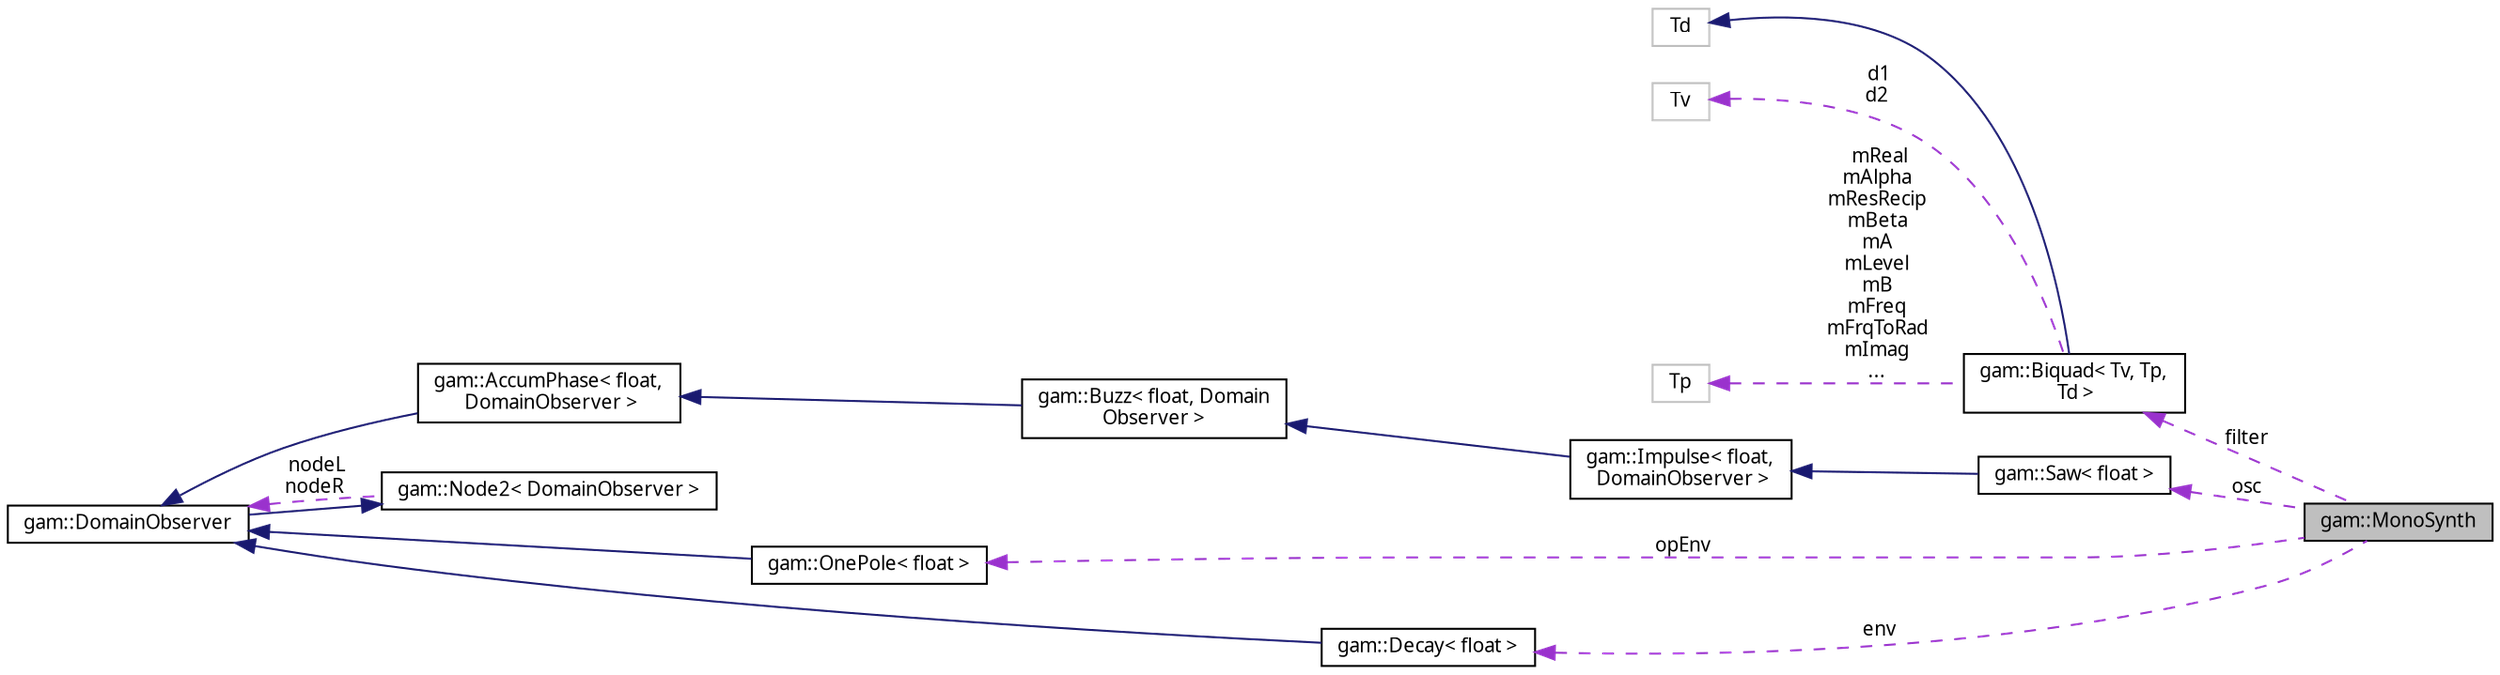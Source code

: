 digraph "gam::MonoSynth"
{
 // LATEX_PDF_SIZE
  bgcolor="transparent";
  edge [fontname="FreeSans.ttf",fontsize="10",labelfontname="FreeSans.ttf",labelfontsize="10"];
  node [fontname="FreeSans.ttf",fontsize="10",shape=record];
  rankdir="LR";
  Node1 [label="gam::MonoSynth",height=0.2,width=0.4,color="black", fillcolor="grey75", style="filled", fontcolor="black",tooltip="Saw oscillator with sweepable filter."];
  Node2 -> Node1 [dir="back",color="darkorchid3",fontsize="10",style="dashed",label=" filter" ,fontname="FreeSans.ttf"];
  Node2 [label="gam::Biquad\< Tv, Tp,\l Td \>",height=0.2,width=0.4,color="black",URL="$classgam_1_1_biquad.html",tooltip="2-pole/2-zero IIR filter"];
  Node3 -> Node2 [dir="back",color="midnightblue",fontsize="10",style="solid",fontname="FreeSans.ttf"];
  Node3 [label="Td",height=0.2,width=0.4,color="grey75",tooltip=" "];
  Node4 -> Node2 [dir="back",color="darkorchid3",fontsize="10",style="dashed",label=" d1\nd2" ,fontname="FreeSans.ttf"];
  Node4 [label="Tv",height=0.2,width=0.4,color="grey75",tooltip=" "];
  Node5 -> Node2 [dir="back",color="darkorchid3",fontsize="10",style="dashed",label=" mReal\nmAlpha\nmResRecip\nmBeta\nmA\nmLevel\nmB\nmFreq\nmFrqToRad\nmImag\n..." ,fontname="FreeSans.ttf"];
  Node5 [label="Tp",height=0.2,width=0.4,color="grey75",tooltip=" "];
  Node6 -> Node1 [dir="back",color="darkorchid3",fontsize="10",style="dashed",label=" osc" ,fontname="FreeSans.ttf"];
  Node6 [label="gam::Saw\< float \>",height=0.2,width=0.4,color="black",URL="$structgam_1_1_saw.html",tooltip=" "];
  Node7 -> Node6 [dir="back",color="midnightblue",fontsize="10",style="solid",fontname="FreeSans.ttf"];
  Node7 [label="gam::Impulse\< float,\l DomainObserver \>",height=0.2,width=0.4,color="black",URL="$structgam_1_1_impulse.html",tooltip=" "];
  Node8 -> Node7 [dir="back",color="midnightblue",fontsize="10",style="solid",fontname="FreeSans.ttf"];
  Node8 [label="gam::Buzz\< float, Domain\lObserver \>",height=0.2,width=0.4,color="black",URL="$classgam_1_1_buzz.html",tooltip=" "];
  Node9 -> Node8 [dir="back",color="midnightblue",fontsize="10",style="solid",fontname="FreeSans.ttf"];
  Node9 [label="gam::AccumPhase\< float,\l DomainObserver \>",height=0.2,width=0.4,color="black",URL="$classgam_1_1_accum_phase.html",tooltip=" "];
  Node10 -> Node9 [dir="back",color="midnightblue",fontsize="10",style="solid",fontname="FreeSans.ttf"];
  Node10 [label="gam::DomainObserver",height=0.2,width=0.4,color="black",URL="$classgam_1_1_domain_observer.html",tooltip="Domain observer."];
  Node11 -> Node10 [dir="back",color="midnightblue",fontsize="10",style="solid",fontname="FreeSans.ttf"];
  Node11 [label="gam::Node2\< DomainObserver \>",height=0.2,width=0.4,color="black",URL="$classgam_1_1_node2.html",tooltip=" "];
  Node10 -> Node11 [dir="back",color="darkorchid3",fontsize="10",style="dashed",label=" nodeL\nnodeR" ,fontname="FreeSans.ttf"];
  Node12 -> Node1 [dir="back",color="darkorchid3",fontsize="10",style="dashed",label=" opEnv" ,fontname="FreeSans.ttf"];
  Node12 [label="gam::OnePole\< float \>",height=0.2,width=0.4,color="black",URL="$classgam_1_1_one_pole.html",tooltip=" "];
  Node10 -> Node12 [dir="back",color="midnightblue",fontsize="10",style="solid",fontname="FreeSans.ttf"];
  Node13 -> Node1 [dir="back",color="darkorchid3",fontsize="10",style="dashed",label=" env" ,fontname="FreeSans.ttf"];
  Node13 [label="gam::Decay\< float \>",height=0.2,width=0.4,color="black",URL="$classgam_1_1_decay.html",tooltip=" "];
  Node10 -> Node13 [dir="back",color="midnightblue",fontsize="10",style="solid",fontname="FreeSans.ttf"];
}
